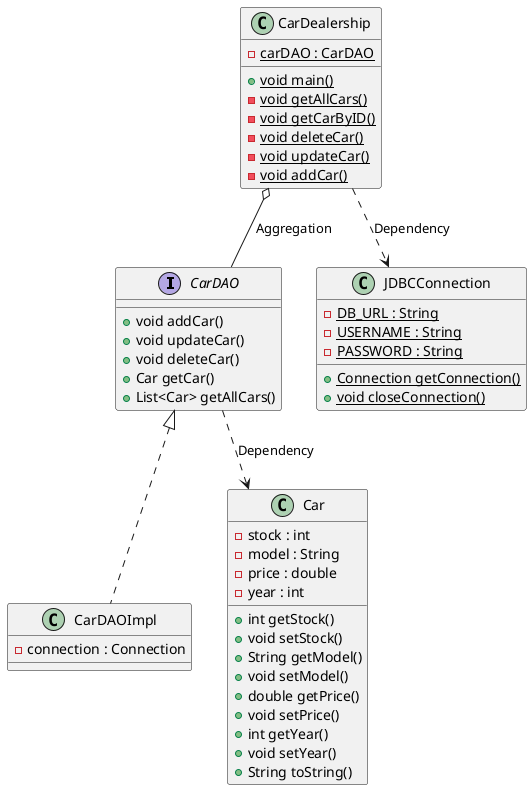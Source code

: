 @startuml
'https://plantuml.com/class-diagram

interface CarDAO {
    +void addCar()
    +void updateCar()
    +void deleteCar()
    +Car getCar()
    +List<Car> getAllCars()
}

class CarDAOImpl implements CarDAO {
    -connection : Connection
}

class Car {
    -stock : int
    -model : String
    -price : double
    -year : int
    +int getStock()
    +void setStock()
    +String getModel()
    +void setModel()
    +double getPrice()
    +void setPrice()
    +int getYear()
    +void setYear()
    +String toString()
}

class CarDealership {
    -{static} carDAO : CarDAO
    +{static} void main()
    -{static} void getAllCars()
    -{static} void getCarByID()
    -{static} void deleteCar()
    -{static} void updateCar()
    -{static} void addCar()
}

class JDBCConnection {
    -{static} DB_URL : String
    -{static} USERNAME : String
    -{static} PASSWORD : String
    +{static} Connection getConnection()
    +{static} void closeConnection()
}

CarDealership o-- CarDAO : Aggregation
CarDealership ..> JDBCConnection : Dependency
CarDAO ..> Car : Dependency


@enduml